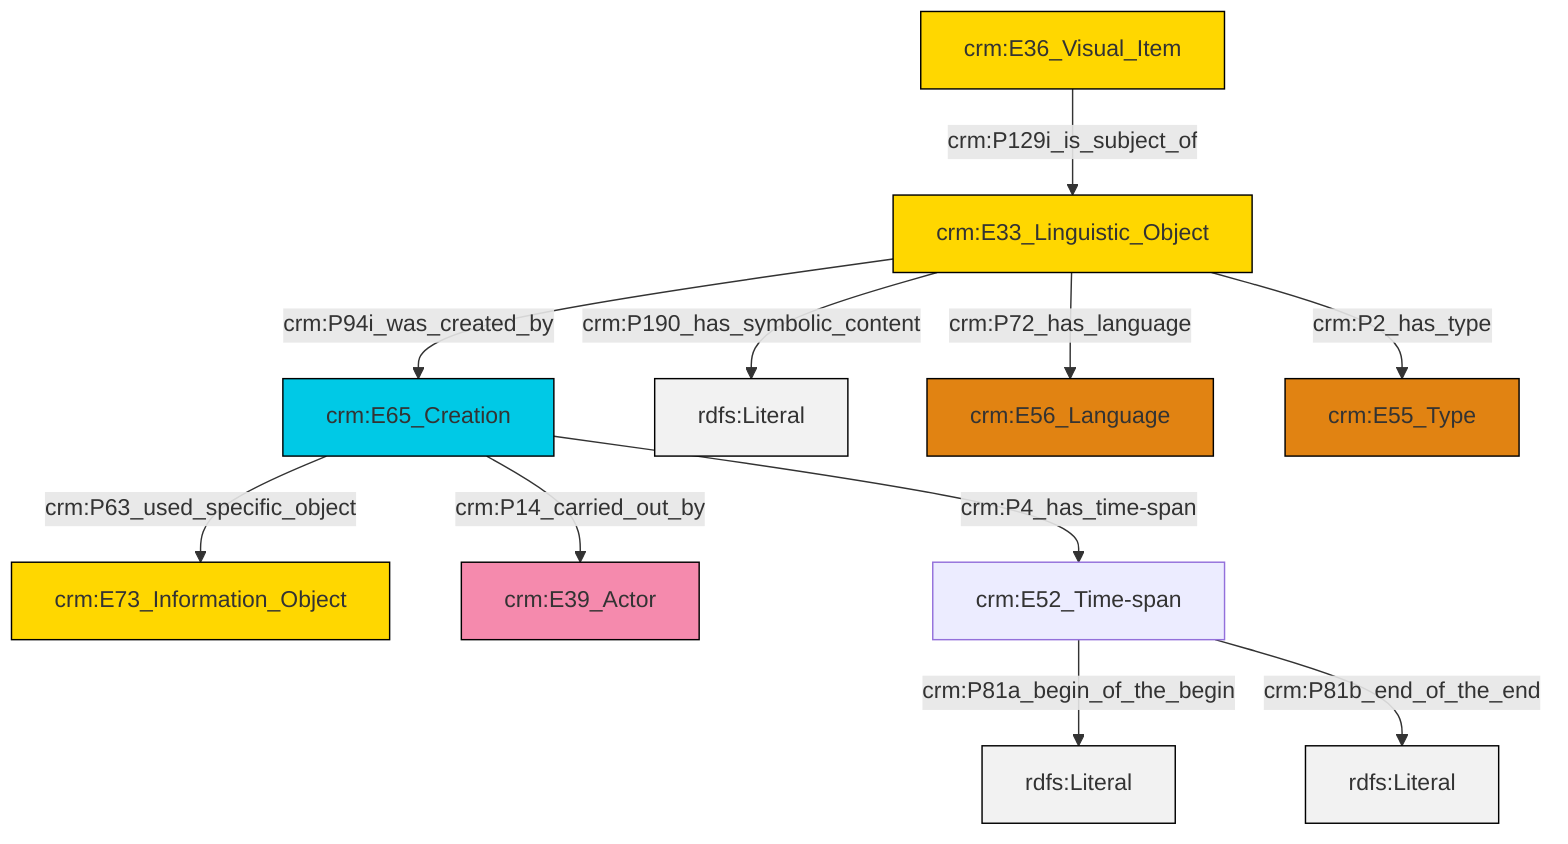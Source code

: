 graph TD
classDef Literal fill:#f2f2f2,stroke:#000000;
classDef CRM_Entity fill:#FFFFFF,stroke:#000000;
classDef Temporal_Entity fill:#00C9E6, stroke:#000000;
classDef Type fill:#E18312, stroke:#000000;
classDef Time-Span fill:#2C9C91, stroke:#000000;
classDef Appellation fill:#FFEB7F, stroke:#000000;
classDef Place fill:#008836, stroke:#000000;
classDef Persistent_Item fill:#B266B2, stroke:#000000;
classDef Conceptual_Object fill:#FFD700, stroke:#000000;
classDef Physical_Thing fill:#D2B48C, stroke:#000000;
classDef Actor fill:#f58aad, stroke:#000000;
classDef PC_Classes fill:#4ce600, stroke:#000000;
classDef Multi fill:#cccccc,stroke:#000000;

0["crm:E65_Creation"]:::Temporal_Entity -->|crm:P63_used_specific_object| 1["crm:E73_Information_Object"]:::Conceptual_Object
0["crm:E65_Creation"]:::Temporal_Entity -->|crm:P14_carried_out_by| 4["crm:E39_Actor"]:::Actor
2["crm:E33_Linguistic_Object"]:::Conceptual_Object -->|crm:P190_has_symbolic_content| 9[rdfs:Literal]:::Literal
2["crm:E33_Linguistic_Object"]:::Conceptual_Object -->|crm:P94i_was_created_by| 0["crm:E65_Creation"]:::Temporal_Entity
10["crm:E52_Time-span"]:::Default -->|crm:P81a_begin_of_the_begin| 11[rdfs:Literal]:::Literal
2["crm:E33_Linguistic_Object"]:::Conceptual_Object -->|crm:P72_has_language| 12["crm:E56_Language"]:::Type
0["crm:E65_Creation"]:::Temporal_Entity -->|crm:P4_has_time-span| 10["crm:E52_Time-span"]:::Default
2["crm:E33_Linguistic_Object"]:::Conceptual_Object -->|crm:P2_has_type| 16["crm:E55_Type"]:::Type
7["crm:E36_Visual_Item"]:::Conceptual_Object -->|crm:P129i_is_subject_of| 2["crm:E33_Linguistic_Object"]:::Conceptual_Object
10["crm:E52_Time-span"]:::Default -->|crm:P81b_end_of_the_end| 18[rdfs:Literal]:::Literal